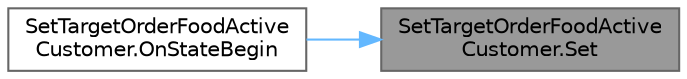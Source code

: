 digraph "SetTargetOrderFoodActiveCustomer.Set"
{
 // LATEX_PDF_SIZE
  bgcolor="transparent";
  edge [fontname=Helvetica,fontsize=10,labelfontname=Helvetica,labelfontsize=10];
  node [fontname=Helvetica,fontsize=10,shape=box,height=0.2,width=0.4];
  rankdir="RL";
  Node1 [id="Node000001",label="SetTargetOrderFoodActive\lCustomer.Set",height=0.2,width=0.4,color="gray40", fillcolor="grey60", style="filled", fontcolor="black",tooltip=" "];
  Node1 -> Node2 [id="edge1_Node000001_Node000002",dir="back",color="steelblue1",style="solid",tooltip=" "];
  Node2 [id="Node000002",label="SetTargetOrderFoodActive\lCustomer.OnStateBegin",height=0.2,width=0.4,color="grey40", fillcolor="white", style="filled",URL="$class_set_target_order_food_active_customer.html#ac188960958073d5d01cb14dda737308f",tooltip=" "];
}
